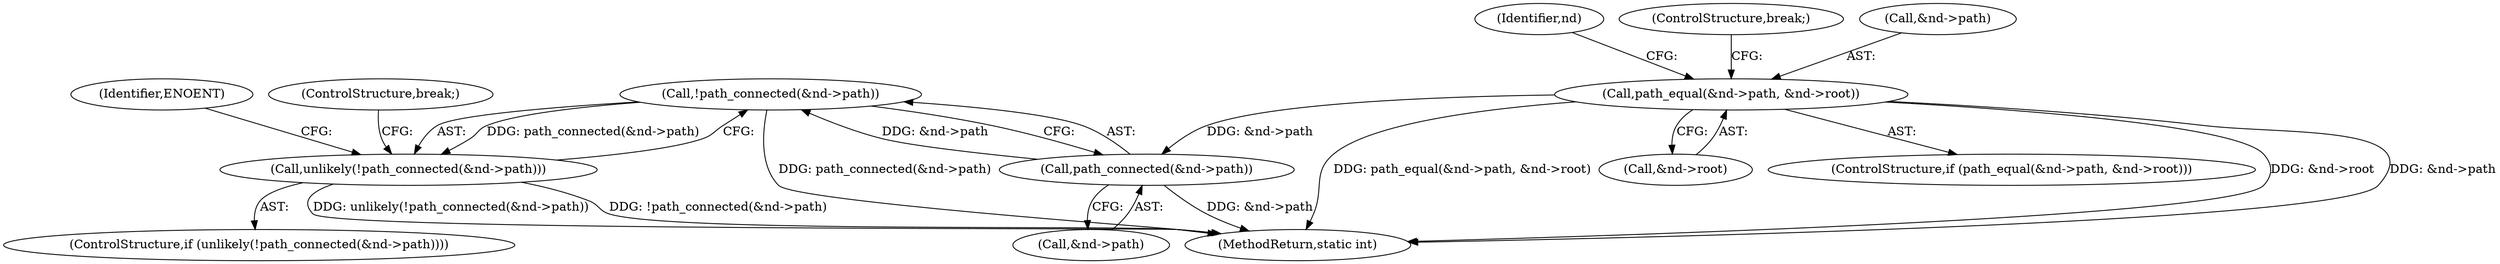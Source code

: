 digraph "0_linux_397d425dc26da728396e66d392d5dcb8dac30c37_0@API" {
"1000202" [label="(Call,!path_connected(&nd->path))"];
"1000203" [label="(Call,path_connected(&nd->path))"];
"1000123" [label="(Call,path_equal(&nd->path, &nd->root))"];
"1000201" [label="(Call,unlikely(!path_connected(&nd->path)))"];
"1000122" [label="(ControlStructure,if (path_equal(&nd->path, &nd->root)))"];
"1000123" [label="(Call,path_equal(&nd->path, &nd->root))"];
"1000202" [label="(Call,!path_connected(&nd->path))"];
"1000201" [label="(Call,unlikely(!path_connected(&nd->path)))"];
"1000137" [label="(Identifier,nd)"];
"1000200" [label="(ControlStructure,if (unlikely(!path_connected(&nd->path))))"];
"1000203" [label="(Call,path_connected(&nd->path))"];
"1000204" [label="(Call,&nd->path)"];
"1000128" [label="(Call,&nd->root)"];
"1000132" [label="(ControlStructure,break;)"];
"1000124" [label="(Call,&nd->path)"];
"1000211" [label="(ControlStructure,break;)"];
"1000385" [label="(MethodReturn,static int)"];
"1000210" [label="(Identifier,ENOENT)"];
"1000202" -> "1000201"  [label="AST: "];
"1000202" -> "1000203"  [label="CFG: "];
"1000203" -> "1000202"  [label="AST: "];
"1000201" -> "1000202"  [label="CFG: "];
"1000202" -> "1000385"  [label="DDG: path_connected(&nd->path)"];
"1000202" -> "1000201"  [label="DDG: path_connected(&nd->path)"];
"1000203" -> "1000202"  [label="DDG: &nd->path"];
"1000203" -> "1000204"  [label="CFG: "];
"1000204" -> "1000203"  [label="AST: "];
"1000203" -> "1000385"  [label="DDG: &nd->path"];
"1000123" -> "1000203"  [label="DDG: &nd->path"];
"1000123" -> "1000122"  [label="AST: "];
"1000123" -> "1000128"  [label="CFG: "];
"1000124" -> "1000123"  [label="AST: "];
"1000128" -> "1000123"  [label="AST: "];
"1000132" -> "1000123"  [label="CFG: "];
"1000137" -> "1000123"  [label="CFG: "];
"1000123" -> "1000385"  [label="DDG: path_equal(&nd->path, &nd->root)"];
"1000123" -> "1000385"  [label="DDG: &nd->root"];
"1000123" -> "1000385"  [label="DDG: &nd->path"];
"1000201" -> "1000200"  [label="AST: "];
"1000210" -> "1000201"  [label="CFG: "];
"1000211" -> "1000201"  [label="CFG: "];
"1000201" -> "1000385"  [label="DDG: unlikely(!path_connected(&nd->path))"];
"1000201" -> "1000385"  [label="DDG: !path_connected(&nd->path)"];
}
